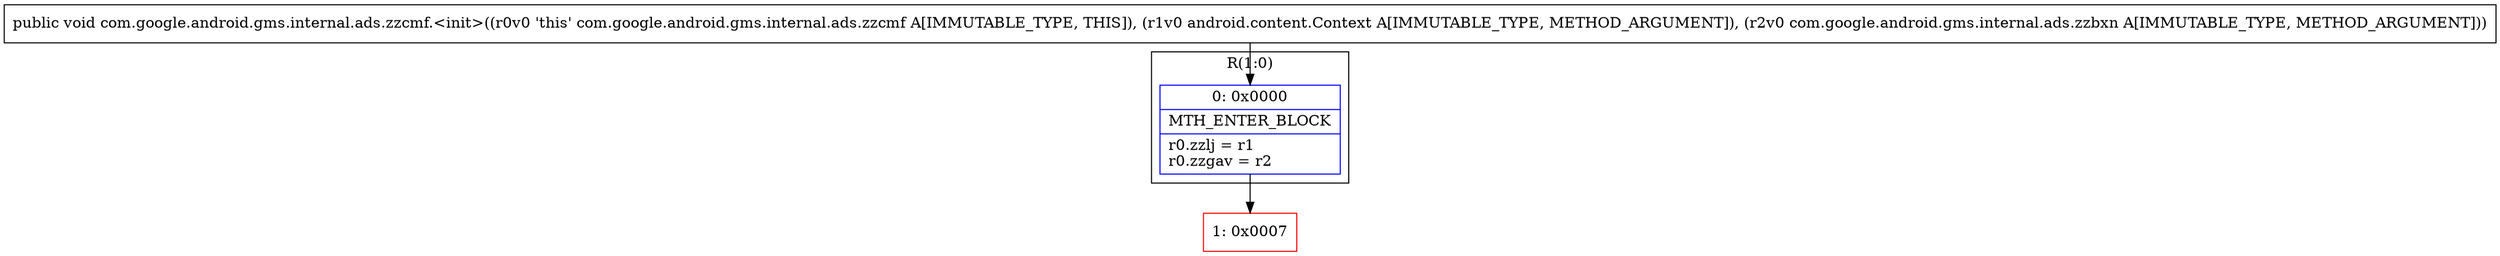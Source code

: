 digraph "CFG forcom.google.android.gms.internal.ads.zzcmf.\<init\>(Landroid\/content\/Context;Lcom\/google\/android\/gms\/internal\/ads\/zzbxn;)V" {
subgraph cluster_Region_906119144 {
label = "R(1:0)";
node [shape=record,color=blue];
Node_0 [shape=record,label="{0\:\ 0x0000|MTH_ENTER_BLOCK\l|r0.zzlj = r1\lr0.zzgav = r2\l}"];
}
Node_1 [shape=record,color=red,label="{1\:\ 0x0007}"];
MethodNode[shape=record,label="{public void com.google.android.gms.internal.ads.zzcmf.\<init\>((r0v0 'this' com.google.android.gms.internal.ads.zzcmf A[IMMUTABLE_TYPE, THIS]), (r1v0 android.content.Context A[IMMUTABLE_TYPE, METHOD_ARGUMENT]), (r2v0 com.google.android.gms.internal.ads.zzbxn A[IMMUTABLE_TYPE, METHOD_ARGUMENT])) }"];
MethodNode -> Node_0;
Node_0 -> Node_1;
}

